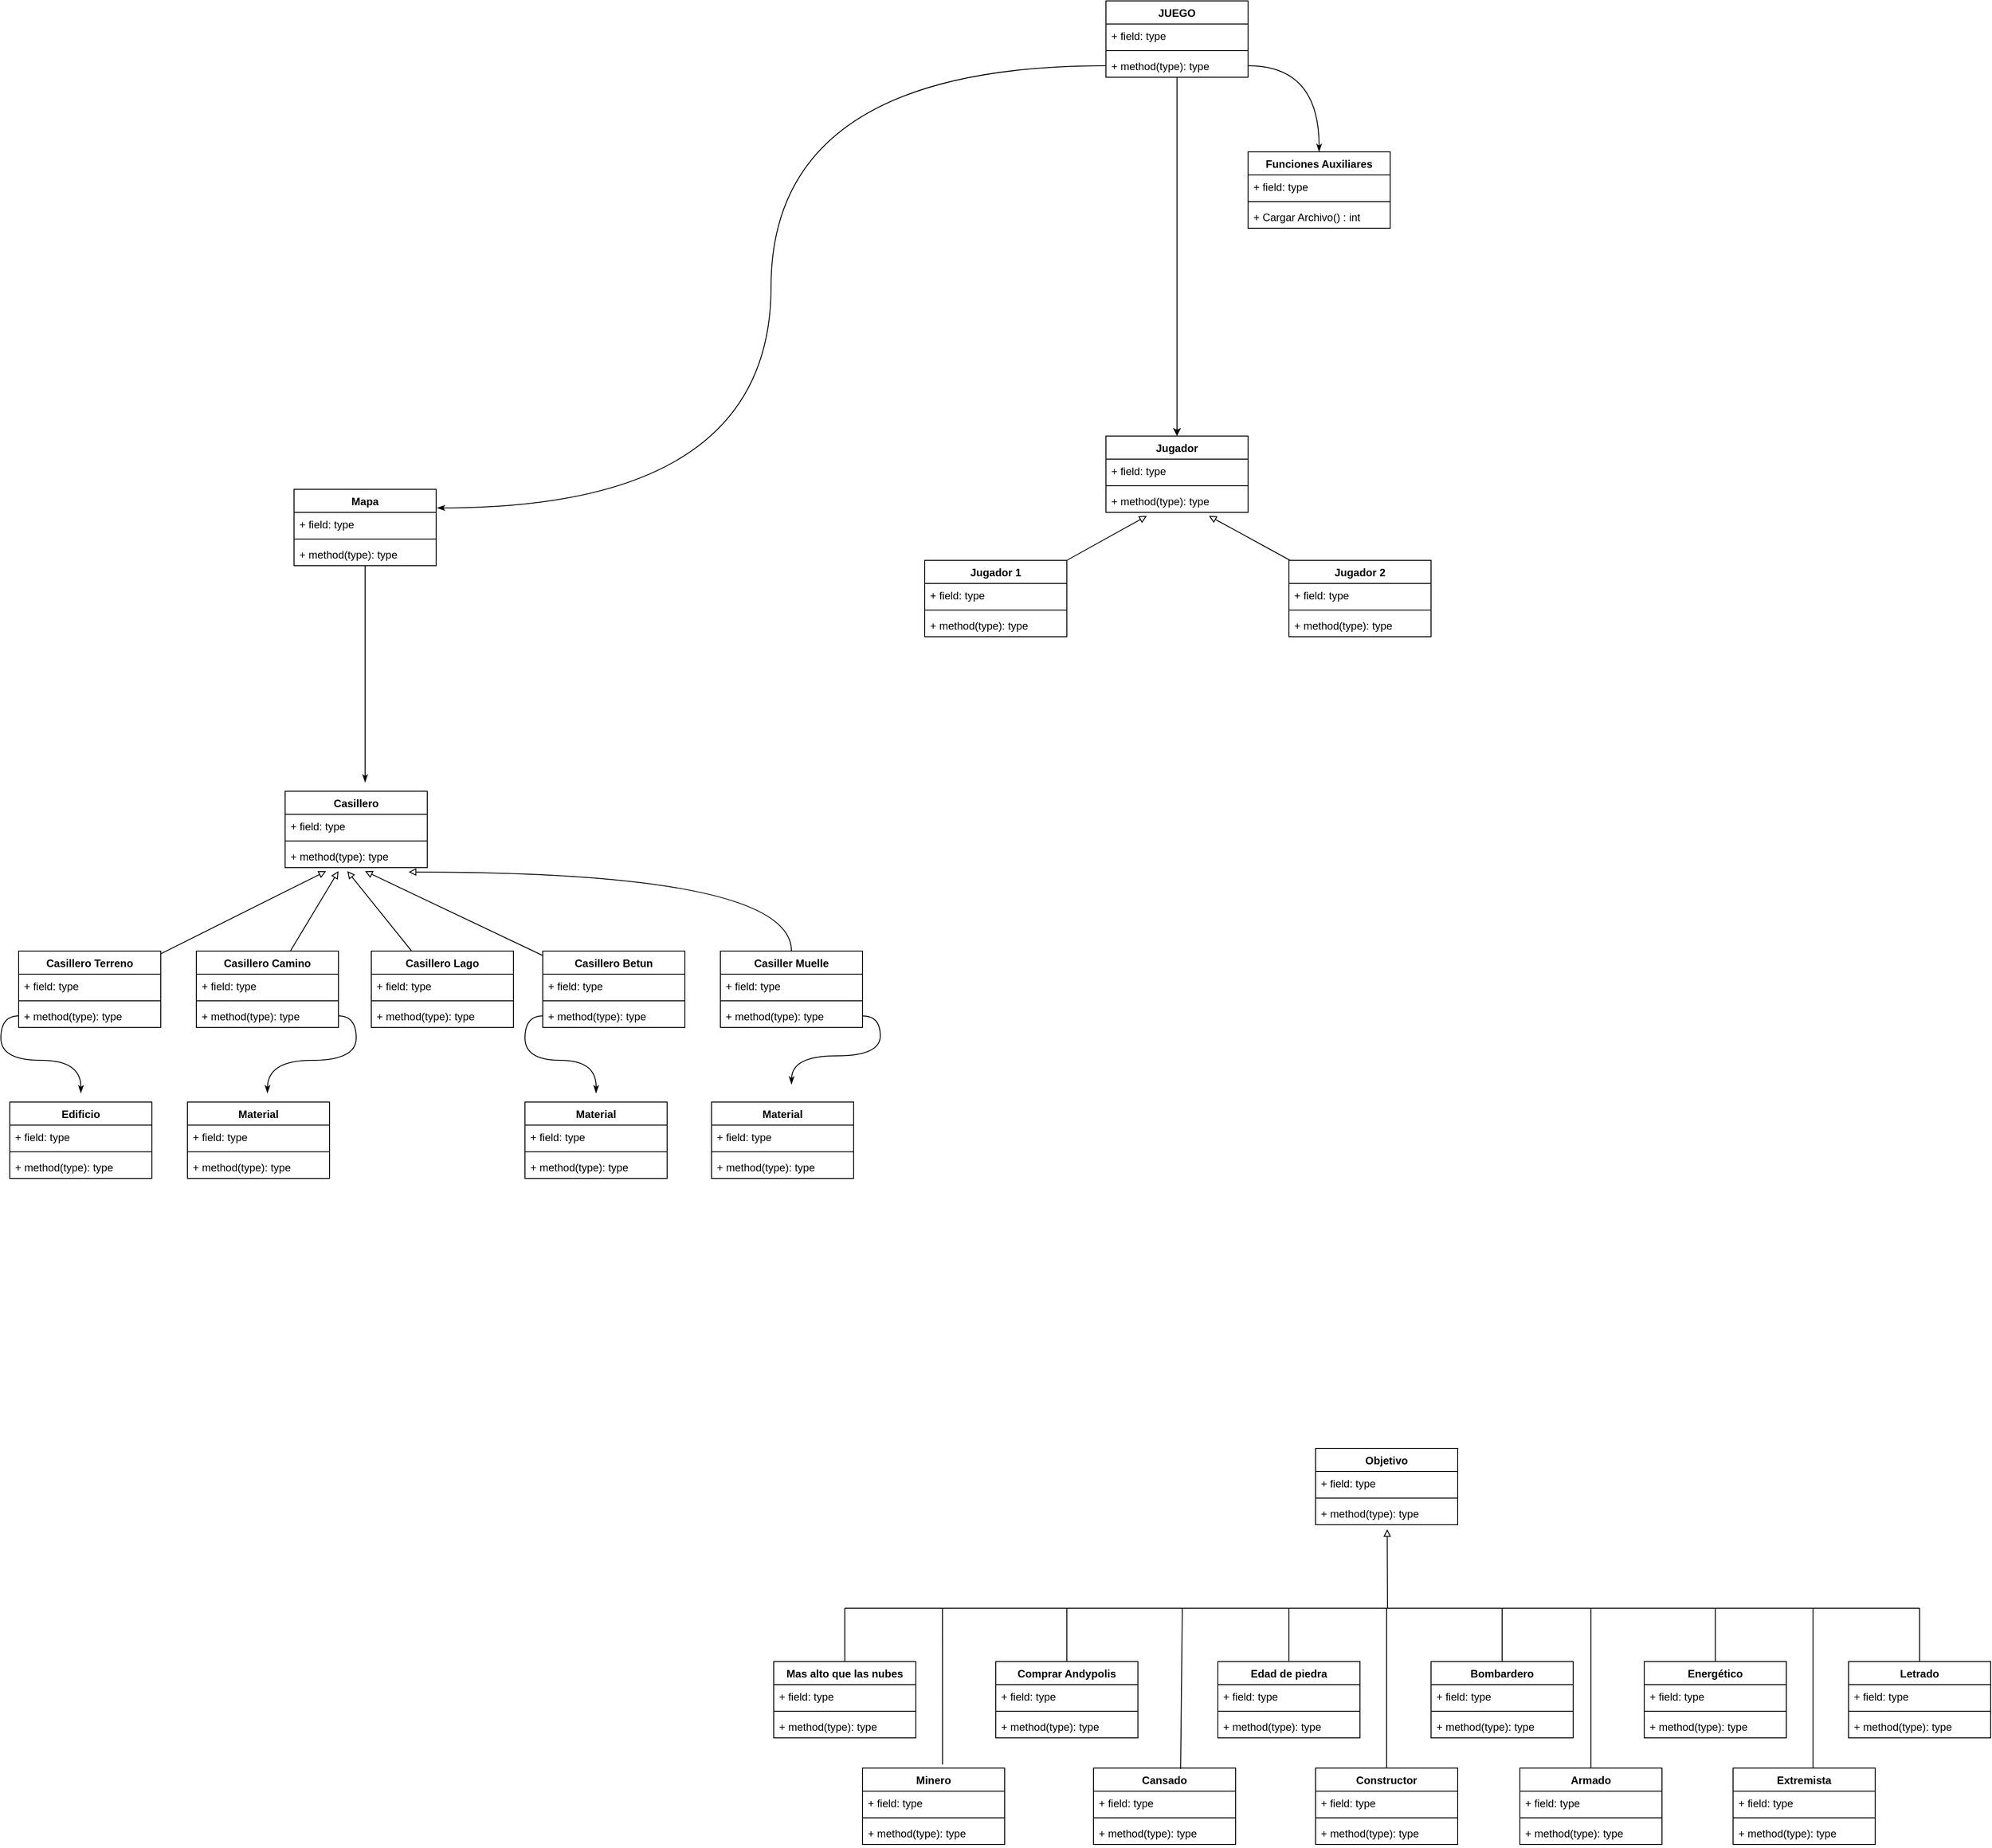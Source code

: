 <mxfile version="15.8.5" type="github"><diagram id="gNfOMcQ6Xfm5AFeHPi0f" name="Page-1"><mxGraphModel dx="2522" dy="1619" grid="1" gridSize="10" guides="1" tooltips="1" connect="1" arrows="1" fold="1" page="1" pageScale="1" pageWidth="827" pageHeight="1169" math="0" shadow="0"><root><mxCell id="0"/><mxCell id="1" parent="0"/><mxCell id="B9S7GfdaR4YtxmO8wC_m-1" value="Jugador 1" style="swimlane;fontStyle=1;align=center;verticalAlign=top;childLayout=stackLayout;horizontal=1;startSize=26;horizontalStack=0;resizeParent=1;resizeParentMax=0;resizeLast=0;collapsible=1;marginBottom=0;" parent="1" vertex="1"><mxGeometry x="-520" y="-400" width="160" height="86" as="geometry"/></mxCell><mxCell id="B9S7GfdaR4YtxmO8wC_m-2" value="+ field: type" style="text;strokeColor=none;fillColor=none;align=left;verticalAlign=top;spacingLeft=4;spacingRight=4;overflow=hidden;rotatable=0;points=[[0,0.5],[1,0.5]];portConstraint=eastwest;" parent="B9S7GfdaR4YtxmO8wC_m-1" vertex="1"><mxGeometry y="26" width="160" height="26" as="geometry"/></mxCell><mxCell id="B9S7GfdaR4YtxmO8wC_m-3" value="" style="line;strokeWidth=1;fillColor=none;align=left;verticalAlign=middle;spacingTop=-1;spacingLeft=3;spacingRight=3;rotatable=0;labelPosition=right;points=[];portConstraint=eastwest;" parent="B9S7GfdaR4YtxmO8wC_m-1" vertex="1"><mxGeometry y="52" width="160" height="8" as="geometry"/></mxCell><mxCell id="B9S7GfdaR4YtxmO8wC_m-4" value="+ method(type): type" style="text;strokeColor=none;fillColor=none;align=left;verticalAlign=top;spacingLeft=4;spacingRight=4;overflow=hidden;rotatable=0;points=[[0,0.5],[1,0.5]];portConstraint=eastwest;" parent="B9S7GfdaR4YtxmO8wC_m-1" vertex="1"><mxGeometry y="60" width="160" height="26" as="geometry"/></mxCell><mxCell id="B9S7GfdaR4YtxmO8wC_m-5" value="Jugador" style="swimlane;fontStyle=1;align=center;verticalAlign=top;childLayout=stackLayout;horizontal=1;startSize=26;horizontalStack=0;resizeParent=1;resizeParentMax=0;resizeLast=0;collapsible=1;marginBottom=0;" parent="1" vertex="1"><mxGeometry x="-316" y="-540" width="160" height="86" as="geometry"/></mxCell><mxCell id="B9S7GfdaR4YtxmO8wC_m-6" value="+ field: type" style="text;strokeColor=none;fillColor=none;align=left;verticalAlign=top;spacingLeft=4;spacingRight=4;overflow=hidden;rotatable=0;points=[[0,0.5],[1,0.5]];portConstraint=eastwest;" parent="B9S7GfdaR4YtxmO8wC_m-5" vertex="1"><mxGeometry y="26" width="160" height="26" as="geometry"/></mxCell><mxCell id="B9S7GfdaR4YtxmO8wC_m-7" value="" style="line;strokeWidth=1;fillColor=none;align=left;verticalAlign=middle;spacingTop=-1;spacingLeft=3;spacingRight=3;rotatable=0;labelPosition=right;points=[];portConstraint=eastwest;" parent="B9S7GfdaR4YtxmO8wC_m-5" vertex="1"><mxGeometry y="52" width="160" height="8" as="geometry"/></mxCell><mxCell id="B9S7GfdaR4YtxmO8wC_m-8" value="+ method(type): type" style="text;strokeColor=none;fillColor=none;align=left;verticalAlign=top;spacingLeft=4;spacingRight=4;overflow=hidden;rotatable=0;points=[[0,0.5],[1,0.5]];portConstraint=eastwest;" parent="B9S7GfdaR4YtxmO8wC_m-5" vertex="1"><mxGeometry y="60" width="160" height="26" as="geometry"/></mxCell><mxCell id="B9S7GfdaR4YtxmO8wC_m-16" style="rounded=0;orthogonalLoop=1;jettySize=auto;html=1;endArrow=block;endFill=0;" parent="1" source="B9S7GfdaR4YtxmO8wC_m-9" edge="1"><mxGeometry relative="1" as="geometry"><mxPoint x="-200" y="-450" as="targetPoint"/></mxGeometry></mxCell><mxCell id="B9S7GfdaR4YtxmO8wC_m-9" value="Jugador 2" style="swimlane;fontStyle=1;align=center;verticalAlign=top;childLayout=stackLayout;horizontal=1;startSize=26;horizontalStack=0;resizeParent=1;resizeParentMax=0;resizeLast=0;collapsible=1;marginBottom=0;" parent="1" vertex="1"><mxGeometry x="-110" y="-400" width="160" height="86" as="geometry"/></mxCell><mxCell id="B9S7GfdaR4YtxmO8wC_m-10" value="+ field: type" style="text;strokeColor=none;fillColor=none;align=left;verticalAlign=top;spacingLeft=4;spacingRight=4;overflow=hidden;rotatable=0;points=[[0,0.5],[1,0.5]];portConstraint=eastwest;" parent="B9S7GfdaR4YtxmO8wC_m-9" vertex="1"><mxGeometry y="26" width="160" height="26" as="geometry"/></mxCell><mxCell id="B9S7GfdaR4YtxmO8wC_m-11" value="" style="line;strokeWidth=1;fillColor=none;align=left;verticalAlign=middle;spacingTop=-1;spacingLeft=3;spacingRight=3;rotatable=0;labelPosition=right;points=[];portConstraint=eastwest;" parent="B9S7GfdaR4YtxmO8wC_m-9" vertex="1"><mxGeometry y="52" width="160" height="8" as="geometry"/></mxCell><mxCell id="B9S7GfdaR4YtxmO8wC_m-12" value="+ method(type): type" style="text;strokeColor=none;fillColor=none;align=left;verticalAlign=top;spacingLeft=4;spacingRight=4;overflow=hidden;rotatable=0;points=[[0,0.5],[1,0.5]];portConstraint=eastwest;" parent="B9S7GfdaR4YtxmO8wC_m-9" vertex="1"><mxGeometry y="60" width="160" height="26" as="geometry"/></mxCell><mxCell id="B9S7GfdaR4YtxmO8wC_m-17" style="rounded=0;orthogonalLoop=1;jettySize=auto;html=1;endArrow=block;endFill=0;" parent="1" edge="1"><mxGeometry relative="1" as="geometry"><mxPoint x="-270" y="-450" as="targetPoint"/><mxPoint x="-360" y="-400" as="sourcePoint"/></mxGeometry></mxCell><mxCell id="B9S7GfdaR4YtxmO8wC_m-18" value="JUEGO" style="swimlane;fontStyle=1;align=center;verticalAlign=top;childLayout=stackLayout;horizontal=1;startSize=26;horizontalStack=0;resizeParent=1;resizeParentMax=0;resizeLast=0;collapsible=1;marginBottom=0;" parent="1" vertex="1"><mxGeometry x="-316" y="-1030" width="160" height="86" as="geometry"/></mxCell><mxCell id="B9S7GfdaR4YtxmO8wC_m-19" value="+ field: type" style="text;strokeColor=none;fillColor=none;align=left;verticalAlign=top;spacingLeft=4;spacingRight=4;overflow=hidden;rotatable=0;points=[[0,0.5],[1,0.5]];portConstraint=eastwest;" parent="B9S7GfdaR4YtxmO8wC_m-18" vertex="1"><mxGeometry y="26" width="160" height="26" as="geometry"/></mxCell><mxCell id="B9S7GfdaR4YtxmO8wC_m-20" value="" style="line;strokeWidth=1;fillColor=none;align=left;verticalAlign=middle;spacingTop=-1;spacingLeft=3;spacingRight=3;rotatable=0;labelPosition=right;points=[];portConstraint=eastwest;" parent="B9S7GfdaR4YtxmO8wC_m-18" vertex="1"><mxGeometry y="52" width="160" height="8" as="geometry"/></mxCell><mxCell id="B9S7GfdaR4YtxmO8wC_m-21" value="+ method(type): type" style="text;strokeColor=none;fillColor=none;align=left;verticalAlign=top;spacingLeft=4;spacingRight=4;overflow=hidden;rotatable=0;points=[[0,0.5],[1,0.5]];portConstraint=eastwest;" parent="B9S7GfdaR4YtxmO8wC_m-18" vertex="1"><mxGeometry y="60" width="160" height="26" as="geometry"/></mxCell><mxCell id="B9S7GfdaR4YtxmO8wC_m-24" style="edgeStyle=none;rounded=0;orthogonalLoop=1;jettySize=auto;html=1;entryX=0.5;entryY=0;entryDx=0;entryDy=0;endArrow=classic;endFill=1;" parent="1" source="B9S7GfdaR4YtxmO8wC_m-21" target="B9S7GfdaR4YtxmO8wC_m-5" edge="1"><mxGeometry relative="1" as="geometry"/></mxCell><mxCell id="B9S7GfdaR4YtxmO8wC_m-25" value="Casillero" style="swimlane;fontStyle=1;align=center;verticalAlign=top;childLayout=stackLayout;horizontal=1;startSize=26;horizontalStack=0;resizeParent=1;resizeParentMax=0;resizeLast=0;collapsible=1;marginBottom=0;" parent="1" vertex="1"><mxGeometry x="-1240" y="-140" width="160" height="86" as="geometry"/></mxCell><mxCell id="B9S7GfdaR4YtxmO8wC_m-26" value="+ field: type" style="text;strokeColor=none;fillColor=none;align=left;verticalAlign=top;spacingLeft=4;spacingRight=4;overflow=hidden;rotatable=0;points=[[0,0.5],[1,0.5]];portConstraint=eastwest;" parent="B9S7GfdaR4YtxmO8wC_m-25" vertex="1"><mxGeometry y="26" width="160" height="26" as="geometry"/></mxCell><mxCell id="B9S7GfdaR4YtxmO8wC_m-27" value="" style="line;strokeWidth=1;fillColor=none;align=left;verticalAlign=middle;spacingTop=-1;spacingLeft=3;spacingRight=3;rotatable=0;labelPosition=right;points=[];portConstraint=eastwest;" parent="B9S7GfdaR4YtxmO8wC_m-25" vertex="1"><mxGeometry y="52" width="160" height="8" as="geometry"/></mxCell><mxCell id="B9S7GfdaR4YtxmO8wC_m-28" value="+ method(type): type" style="text;strokeColor=none;fillColor=none;align=left;verticalAlign=top;spacingLeft=4;spacingRight=4;overflow=hidden;rotatable=0;points=[[0,0.5],[1,0.5]];portConstraint=eastwest;" parent="B9S7GfdaR4YtxmO8wC_m-25" vertex="1"><mxGeometry y="60" width="160" height="26" as="geometry"/></mxCell><mxCell id="B9S7GfdaR4YtxmO8wC_m-29" value="Funciones Auxiliares" style="swimlane;fontStyle=1;align=center;verticalAlign=top;childLayout=stackLayout;horizontal=1;startSize=26;horizontalStack=0;resizeParent=1;resizeParentMax=0;resizeLast=0;collapsible=1;marginBottom=0;" parent="1" vertex="1"><mxGeometry x="-156" y="-860" width="160" height="86" as="geometry"/></mxCell><mxCell id="B9S7GfdaR4YtxmO8wC_m-30" value="+ field: type" style="text;strokeColor=none;fillColor=none;align=left;verticalAlign=top;spacingLeft=4;spacingRight=4;overflow=hidden;rotatable=0;points=[[0,0.5],[1,0.5]];portConstraint=eastwest;" parent="B9S7GfdaR4YtxmO8wC_m-29" vertex="1"><mxGeometry y="26" width="160" height="26" as="geometry"/></mxCell><mxCell id="B9S7GfdaR4YtxmO8wC_m-31" value="" style="line;strokeWidth=1;fillColor=none;align=left;verticalAlign=middle;spacingTop=-1;spacingLeft=3;spacingRight=3;rotatable=0;labelPosition=right;points=[];portConstraint=eastwest;" parent="B9S7GfdaR4YtxmO8wC_m-29" vertex="1"><mxGeometry y="52" width="160" height="8" as="geometry"/></mxCell><mxCell id="B9S7GfdaR4YtxmO8wC_m-32" value="+ Cargar Archivo() : int&#10;" style="text;strokeColor=none;fillColor=none;align=left;verticalAlign=top;spacingLeft=4;spacingRight=4;overflow=hidden;rotatable=0;points=[[0,0.5],[1,0.5]];portConstraint=eastwest;" parent="B9S7GfdaR4YtxmO8wC_m-29" vertex="1"><mxGeometry y="60" width="160" height="26" as="geometry"/></mxCell><mxCell id="B9S7GfdaR4YtxmO8wC_m-58" style="edgeStyle=none;rounded=0;orthogonalLoop=1;jettySize=auto;html=1;endArrow=block;endFill=0;" parent="1" source="B9S7GfdaR4YtxmO8wC_m-37" edge="1"><mxGeometry relative="1" as="geometry"><mxPoint x="-1180" y="-50" as="targetPoint"/></mxGeometry></mxCell><mxCell id="B9S7GfdaR4YtxmO8wC_m-37" value="Casillero Camino" style="swimlane;fontStyle=1;align=center;verticalAlign=top;childLayout=stackLayout;horizontal=1;startSize=26;horizontalStack=0;resizeParent=1;resizeParentMax=0;resizeLast=0;collapsible=1;marginBottom=0;" parent="1" vertex="1"><mxGeometry x="-1340" y="40" width="160" height="86" as="geometry"/></mxCell><mxCell id="B9S7GfdaR4YtxmO8wC_m-38" value="+ field: type" style="text;strokeColor=none;fillColor=none;align=left;verticalAlign=top;spacingLeft=4;spacingRight=4;overflow=hidden;rotatable=0;points=[[0,0.5],[1,0.5]];portConstraint=eastwest;" parent="B9S7GfdaR4YtxmO8wC_m-37" vertex="1"><mxGeometry y="26" width="160" height="26" as="geometry"/></mxCell><mxCell id="B9S7GfdaR4YtxmO8wC_m-39" value="" style="line;strokeWidth=1;fillColor=none;align=left;verticalAlign=middle;spacingTop=-1;spacingLeft=3;spacingRight=3;rotatable=0;labelPosition=right;points=[];portConstraint=eastwest;" parent="B9S7GfdaR4YtxmO8wC_m-37" vertex="1"><mxGeometry y="52" width="160" height="8" as="geometry"/></mxCell><mxCell id="B9S7GfdaR4YtxmO8wC_m-40" value="+ method(type): type" style="text;strokeColor=none;fillColor=none;align=left;verticalAlign=top;spacingLeft=4;spacingRight=4;overflow=hidden;rotatable=0;points=[[0,0.5],[1,0.5]];portConstraint=eastwest;" parent="B9S7GfdaR4YtxmO8wC_m-37" vertex="1"><mxGeometry y="60" width="160" height="26" as="geometry"/></mxCell><mxCell id="B9S7GfdaR4YtxmO8wC_m-59" style="edgeStyle=none;rounded=0;orthogonalLoop=1;jettySize=auto;html=1;endArrow=block;endFill=0;" parent="1" source="B9S7GfdaR4YtxmO8wC_m-41" edge="1"><mxGeometry relative="1" as="geometry"><mxPoint x="-1170" y="-50" as="targetPoint"/></mxGeometry></mxCell><mxCell id="B9S7GfdaR4YtxmO8wC_m-41" value="Casillero Lago" style="swimlane;fontStyle=1;align=center;verticalAlign=top;childLayout=stackLayout;horizontal=1;startSize=26;horizontalStack=0;resizeParent=1;resizeParentMax=0;resizeLast=0;collapsible=1;marginBottom=0;" parent="1" vertex="1"><mxGeometry x="-1143" y="40" width="160" height="86" as="geometry"/></mxCell><mxCell id="B9S7GfdaR4YtxmO8wC_m-42" value="+ field: type" style="text;strokeColor=none;fillColor=none;align=left;verticalAlign=top;spacingLeft=4;spacingRight=4;overflow=hidden;rotatable=0;points=[[0,0.5],[1,0.5]];portConstraint=eastwest;" parent="B9S7GfdaR4YtxmO8wC_m-41" vertex="1"><mxGeometry y="26" width="160" height="26" as="geometry"/></mxCell><mxCell id="B9S7GfdaR4YtxmO8wC_m-43" value="" style="line;strokeWidth=1;fillColor=none;align=left;verticalAlign=middle;spacingTop=-1;spacingLeft=3;spacingRight=3;rotatable=0;labelPosition=right;points=[];portConstraint=eastwest;" parent="B9S7GfdaR4YtxmO8wC_m-41" vertex="1"><mxGeometry y="52" width="160" height="8" as="geometry"/></mxCell><mxCell id="B9S7GfdaR4YtxmO8wC_m-44" value="+ method(type): type" style="text;strokeColor=none;fillColor=none;align=left;verticalAlign=top;spacingLeft=4;spacingRight=4;overflow=hidden;rotatable=0;points=[[0,0.5],[1,0.5]];portConstraint=eastwest;" parent="B9S7GfdaR4YtxmO8wC_m-41" vertex="1"><mxGeometry y="60" width="160" height="26" as="geometry"/></mxCell><mxCell id="B9S7GfdaR4YtxmO8wC_m-60" style="edgeStyle=none;rounded=0;orthogonalLoop=1;jettySize=auto;html=1;endArrow=block;endFill=0;" parent="1" source="B9S7GfdaR4YtxmO8wC_m-45" edge="1"><mxGeometry relative="1" as="geometry"><mxPoint x="-1150" y="-50" as="targetPoint"/></mxGeometry></mxCell><mxCell id="B9S7GfdaR4YtxmO8wC_m-45" value="Casillero Betun" style="swimlane;fontStyle=1;align=center;verticalAlign=top;childLayout=stackLayout;horizontal=1;startSize=26;horizontalStack=0;resizeParent=1;resizeParentMax=0;resizeLast=0;collapsible=1;marginBottom=0;" parent="1" vertex="1"><mxGeometry x="-950" y="40" width="160" height="86" as="geometry"/></mxCell><mxCell id="B9S7GfdaR4YtxmO8wC_m-46" value="+ field: type" style="text;strokeColor=none;fillColor=none;align=left;verticalAlign=top;spacingLeft=4;spacingRight=4;overflow=hidden;rotatable=0;points=[[0,0.5],[1,0.5]];portConstraint=eastwest;" parent="B9S7GfdaR4YtxmO8wC_m-45" vertex="1"><mxGeometry y="26" width="160" height="26" as="geometry"/></mxCell><mxCell id="B9S7GfdaR4YtxmO8wC_m-47" value="" style="line;strokeWidth=1;fillColor=none;align=left;verticalAlign=middle;spacingTop=-1;spacingLeft=3;spacingRight=3;rotatable=0;labelPosition=right;points=[];portConstraint=eastwest;" parent="B9S7GfdaR4YtxmO8wC_m-45" vertex="1"><mxGeometry y="52" width="160" height="8" as="geometry"/></mxCell><mxCell id="B9S7GfdaR4YtxmO8wC_m-48" value="+ method(type): type" style="text;strokeColor=none;fillColor=none;align=left;verticalAlign=top;spacingLeft=4;spacingRight=4;overflow=hidden;rotatable=0;points=[[0,0.5],[1,0.5]];portConstraint=eastwest;" parent="B9S7GfdaR4YtxmO8wC_m-45" vertex="1"><mxGeometry y="60" width="160" height="26" as="geometry"/></mxCell><mxCell id="B9S7GfdaR4YtxmO8wC_m-61" style="edgeStyle=orthogonalEdgeStyle;rounded=0;orthogonalLoop=1;jettySize=auto;html=1;entryX=0.869;entryY=1.192;entryDx=0;entryDy=0;entryPerimeter=0;endArrow=block;endFill=0;curved=1;" parent="1" source="B9S7GfdaR4YtxmO8wC_m-49" target="B9S7GfdaR4YtxmO8wC_m-28" edge="1"><mxGeometry relative="1" as="geometry"><Array as="points"><mxPoint x="-670" y="-49"/></Array></mxGeometry></mxCell><mxCell id="B9S7GfdaR4YtxmO8wC_m-49" value="Casiller Muelle" style="swimlane;fontStyle=1;align=center;verticalAlign=top;childLayout=stackLayout;horizontal=1;startSize=26;horizontalStack=0;resizeParent=1;resizeParentMax=0;resizeLast=0;collapsible=1;marginBottom=0;" parent="1" vertex="1"><mxGeometry x="-750" y="40" width="160" height="86" as="geometry"/></mxCell><mxCell id="B9S7GfdaR4YtxmO8wC_m-50" value="+ field: type" style="text;strokeColor=none;fillColor=none;align=left;verticalAlign=top;spacingLeft=4;spacingRight=4;overflow=hidden;rotatable=0;points=[[0,0.5],[1,0.5]];portConstraint=eastwest;" parent="B9S7GfdaR4YtxmO8wC_m-49" vertex="1"><mxGeometry y="26" width="160" height="26" as="geometry"/></mxCell><mxCell id="B9S7GfdaR4YtxmO8wC_m-51" value="" style="line;strokeWidth=1;fillColor=none;align=left;verticalAlign=middle;spacingTop=-1;spacingLeft=3;spacingRight=3;rotatable=0;labelPosition=right;points=[];portConstraint=eastwest;" parent="B9S7GfdaR4YtxmO8wC_m-49" vertex="1"><mxGeometry y="52" width="160" height="8" as="geometry"/></mxCell><mxCell id="B9S7GfdaR4YtxmO8wC_m-52" value="+ method(type): type" style="text;strokeColor=none;fillColor=none;align=left;verticalAlign=top;spacingLeft=4;spacingRight=4;overflow=hidden;rotatable=0;points=[[0,0.5],[1,0.5]];portConstraint=eastwest;" parent="B9S7GfdaR4YtxmO8wC_m-49" vertex="1"><mxGeometry y="60" width="160" height="26" as="geometry"/></mxCell><mxCell id="B9S7GfdaR4YtxmO8wC_m-57" style="edgeStyle=none;rounded=0;orthogonalLoop=1;jettySize=auto;html=1;entryX=0.288;entryY=1.154;entryDx=0;entryDy=0;entryPerimeter=0;endArrow=block;endFill=0;" parent="1" source="B9S7GfdaR4YtxmO8wC_m-53" target="B9S7GfdaR4YtxmO8wC_m-28" edge="1"><mxGeometry relative="1" as="geometry"/></mxCell><mxCell id="B9S7GfdaR4YtxmO8wC_m-53" value="Casillero Terreno" style="swimlane;fontStyle=1;align=center;verticalAlign=top;childLayout=stackLayout;horizontal=1;startSize=26;horizontalStack=0;resizeParent=1;resizeParentMax=0;resizeLast=0;collapsible=1;marginBottom=0;" parent="1" vertex="1"><mxGeometry x="-1540" y="40" width="160" height="86" as="geometry"/></mxCell><mxCell id="B9S7GfdaR4YtxmO8wC_m-54" value="+ field: type" style="text;strokeColor=none;fillColor=none;align=left;verticalAlign=top;spacingLeft=4;spacingRight=4;overflow=hidden;rotatable=0;points=[[0,0.5],[1,0.5]];portConstraint=eastwest;" parent="B9S7GfdaR4YtxmO8wC_m-53" vertex="1"><mxGeometry y="26" width="160" height="26" as="geometry"/></mxCell><mxCell id="B9S7GfdaR4YtxmO8wC_m-55" value="" style="line;strokeWidth=1;fillColor=none;align=left;verticalAlign=middle;spacingTop=-1;spacingLeft=3;spacingRight=3;rotatable=0;labelPosition=right;points=[];portConstraint=eastwest;" parent="B9S7GfdaR4YtxmO8wC_m-53" vertex="1"><mxGeometry y="52" width="160" height="8" as="geometry"/></mxCell><mxCell id="B9S7GfdaR4YtxmO8wC_m-56" value="+ method(type): type" style="text;strokeColor=none;fillColor=none;align=left;verticalAlign=top;spacingLeft=4;spacingRight=4;overflow=hidden;rotatable=0;points=[[0,0.5],[1,0.5]];portConstraint=eastwest;" parent="B9S7GfdaR4YtxmO8wC_m-53" vertex="1"><mxGeometry y="60" width="160" height="26" as="geometry"/></mxCell><mxCell id="B9S7GfdaR4YtxmO8wC_m-66" style="edgeStyle=orthogonalEdgeStyle;curved=1;rounded=0;orthogonalLoop=1;jettySize=auto;html=1;endArrow=classicThin;endFill=1;" parent="1" source="B9S7GfdaR4YtxmO8wC_m-62" edge="1"><mxGeometry relative="1" as="geometry"><mxPoint x="-1150" y="-150" as="targetPoint"/></mxGeometry></mxCell><mxCell id="B9S7GfdaR4YtxmO8wC_m-62" value="Mapa" style="swimlane;fontStyle=1;align=center;verticalAlign=top;childLayout=stackLayout;horizontal=1;startSize=26;horizontalStack=0;resizeParent=1;resizeParentMax=0;resizeLast=0;collapsible=1;marginBottom=0;" parent="1" vertex="1"><mxGeometry x="-1230" y="-480" width="160" height="86" as="geometry"/></mxCell><mxCell id="B9S7GfdaR4YtxmO8wC_m-63" value="+ field: type" style="text;strokeColor=none;fillColor=none;align=left;verticalAlign=top;spacingLeft=4;spacingRight=4;overflow=hidden;rotatable=0;points=[[0,0.5],[1,0.5]];portConstraint=eastwest;" parent="B9S7GfdaR4YtxmO8wC_m-62" vertex="1"><mxGeometry y="26" width="160" height="26" as="geometry"/></mxCell><mxCell id="B9S7GfdaR4YtxmO8wC_m-64" value="" style="line;strokeWidth=1;fillColor=none;align=left;verticalAlign=middle;spacingTop=-1;spacingLeft=3;spacingRight=3;rotatable=0;labelPosition=right;points=[];portConstraint=eastwest;" parent="B9S7GfdaR4YtxmO8wC_m-62" vertex="1"><mxGeometry y="52" width="160" height="8" as="geometry"/></mxCell><mxCell id="B9S7GfdaR4YtxmO8wC_m-65" value="+ method(type): type" style="text;strokeColor=none;fillColor=none;align=left;verticalAlign=top;spacingLeft=4;spacingRight=4;overflow=hidden;rotatable=0;points=[[0,0.5],[1,0.5]];portConstraint=eastwest;" parent="B9S7GfdaR4YtxmO8wC_m-62" vertex="1"><mxGeometry y="60" width="160" height="26" as="geometry"/></mxCell><mxCell id="B9S7GfdaR4YtxmO8wC_m-71" style="edgeStyle=orthogonalEdgeStyle;curved=1;rounded=0;orthogonalLoop=1;jettySize=auto;html=1;entryX=1.006;entryY=-1.5;entryDx=0;entryDy=0;entryPerimeter=0;endArrow=classicThin;endFill=1;" parent="1" source="B9S7GfdaR4YtxmO8wC_m-21" target="B9S7GfdaR4YtxmO8wC_m-65" edge="1"><mxGeometry relative="1" as="geometry"/></mxCell><mxCell id="B9S7GfdaR4YtxmO8wC_m-72" value="Material" style="swimlane;fontStyle=1;align=center;verticalAlign=top;childLayout=stackLayout;horizontal=1;startSize=26;horizontalStack=0;resizeParent=1;resizeParentMax=0;resizeLast=0;collapsible=1;marginBottom=0;" parent="1" vertex="1"><mxGeometry x="-1350" y="210" width="160" height="86" as="geometry"/></mxCell><mxCell id="B9S7GfdaR4YtxmO8wC_m-73" value="+ field: type" style="text;strokeColor=none;fillColor=none;align=left;verticalAlign=top;spacingLeft=4;spacingRight=4;overflow=hidden;rotatable=0;points=[[0,0.5],[1,0.5]];portConstraint=eastwest;" parent="B9S7GfdaR4YtxmO8wC_m-72" vertex="1"><mxGeometry y="26" width="160" height="26" as="geometry"/></mxCell><mxCell id="B9S7GfdaR4YtxmO8wC_m-74" value="" style="line;strokeWidth=1;fillColor=none;align=left;verticalAlign=middle;spacingTop=-1;spacingLeft=3;spacingRight=3;rotatable=0;labelPosition=right;points=[];portConstraint=eastwest;" parent="B9S7GfdaR4YtxmO8wC_m-72" vertex="1"><mxGeometry y="52" width="160" height="8" as="geometry"/></mxCell><mxCell id="B9S7GfdaR4YtxmO8wC_m-75" value="+ method(type): type" style="text;strokeColor=none;fillColor=none;align=left;verticalAlign=top;spacingLeft=4;spacingRight=4;overflow=hidden;rotatable=0;points=[[0,0.5],[1,0.5]];portConstraint=eastwest;" parent="B9S7GfdaR4YtxmO8wC_m-72" vertex="1"><mxGeometry y="60" width="160" height="26" as="geometry"/></mxCell><mxCell id="B9S7GfdaR4YtxmO8wC_m-76" value="Material" style="swimlane;fontStyle=1;align=center;verticalAlign=top;childLayout=stackLayout;horizontal=1;startSize=26;horizontalStack=0;resizeParent=1;resizeParentMax=0;resizeLast=0;collapsible=1;marginBottom=0;" parent="1" vertex="1"><mxGeometry x="-760" y="210" width="160" height="86" as="geometry"/></mxCell><mxCell id="B9S7GfdaR4YtxmO8wC_m-77" value="+ field: type" style="text;strokeColor=none;fillColor=none;align=left;verticalAlign=top;spacingLeft=4;spacingRight=4;overflow=hidden;rotatable=0;points=[[0,0.5],[1,0.5]];portConstraint=eastwest;" parent="B9S7GfdaR4YtxmO8wC_m-76" vertex="1"><mxGeometry y="26" width="160" height="26" as="geometry"/></mxCell><mxCell id="B9S7GfdaR4YtxmO8wC_m-78" value="" style="line;strokeWidth=1;fillColor=none;align=left;verticalAlign=middle;spacingTop=-1;spacingLeft=3;spacingRight=3;rotatable=0;labelPosition=right;points=[];portConstraint=eastwest;" parent="B9S7GfdaR4YtxmO8wC_m-76" vertex="1"><mxGeometry y="52" width="160" height="8" as="geometry"/></mxCell><mxCell id="B9S7GfdaR4YtxmO8wC_m-79" value="+ method(type): type" style="text;strokeColor=none;fillColor=none;align=left;verticalAlign=top;spacingLeft=4;spacingRight=4;overflow=hidden;rotatable=0;points=[[0,0.5],[1,0.5]];portConstraint=eastwest;" parent="B9S7GfdaR4YtxmO8wC_m-76" vertex="1"><mxGeometry y="60" width="160" height="26" as="geometry"/></mxCell><mxCell id="B9S7GfdaR4YtxmO8wC_m-80" value="Material" style="swimlane;fontStyle=1;align=center;verticalAlign=top;childLayout=stackLayout;horizontal=1;startSize=26;horizontalStack=0;resizeParent=1;resizeParentMax=0;resizeLast=0;collapsible=1;marginBottom=0;" parent="1" vertex="1"><mxGeometry x="-970" y="210" width="160" height="86" as="geometry"/></mxCell><mxCell id="B9S7GfdaR4YtxmO8wC_m-81" value="+ field: type" style="text;strokeColor=none;fillColor=none;align=left;verticalAlign=top;spacingLeft=4;spacingRight=4;overflow=hidden;rotatable=0;points=[[0,0.5],[1,0.5]];portConstraint=eastwest;" parent="B9S7GfdaR4YtxmO8wC_m-80" vertex="1"><mxGeometry y="26" width="160" height="26" as="geometry"/></mxCell><mxCell id="B9S7GfdaR4YtxmO8wC_m-82" value="" style="line;strokeWidth=1;fillColor=none;align=left;verticalAlign=middle;spacingTop=-1;spacingLeft=3;spacingRight=3;rotatable=0;labelPosition=right;points=[];portConstraint=eastwest;" parent="B9S7GfdaR4YtxmO8wC_m-80" vertex="1"><mxGeometry y="52" width="160" height="8" as="geometry"/></mxCell><mxCell id="B9S7GfdaR4YtxmO8wC_m-83" value="+ method(type): type" style="text;strokeColor=none;fillColor=none;align=left;verticalAlign=top;spacingLeft=4;spacingRight=4;overflow=hidden;rotatable=0;points=[[0,0.5],[1,0.5]];portConstraint=eastwest;" parent="B9S7GfdaR4YtxmO8wC_m-80" vertex="1"><mxGeometry y="60" width="160" height="26" as="geometry"/></mxCell><mxCell id="B9S7GfdaR4YtxmO8wC_m-84" value="Edificio" style="swimlane;fontStyle=1;align=center;verticalAlign=top;childLayout=stackLayout;horizontal=1;startSize=26;horizontalStack=0;resizeParent=1;resizeParentMax=0;resizeLast=0;collapsible=1;marginBottom=0;" parent="1" vertex="1"><mxGeometry x="-1550" y="210" width="160" height="86" as="geometry"/></mxCell><mxCell id="B9S7GfdaR4YtxmO8wC_m-85" value="+ field: type" style="text;strokeColor=none;fillColor=none;align=left;verticalAlign=top;spacingLeft=4;spacingRight=4;overflow=hidden;rotatable=0;points=[[0,0.5],[1,0.5]];portConstraint=eastwest;" parent="B9S7GfdaR4YtxmO8wC_m-84" vertex="1"><mxGeometry y="26" width="160" height="26" as="geometry"/></mxCell><mxCell id="B9S7GfdaR4YtxmO8wC_m-86" value="" style="line;strokeWidth=1;fillColor=none;align=left;verticalAlign=middle;spacingTop=-1;spacingLeft=3;spacingRight=3;rotatable=0;labelPosition=right;points=[];portConstraint=eastwest;" parent="B9S7GfdaR4YtxmO8wC_m-84" vertex="1"><mxGeometry y="52" width="160" height="8" as="geometry"/></mxCell><mxCell id="B9S7GfdaR4YtxmO8wC_m-87" value="+ method(type): type" style="text;strokeColor=none;fillColor=none;align=left;verticalAlign=top;spacingLeft=4;spacingRight=4;overflow=hidden;rotatable=0;points=[[0,0.5],[1,0.5]];portConstraint=eastwest;" parent="B9S7GfdaR4YtxmO8wC_m-84" vertex="1"><mxGeometry y="60" width="160" height="26" as="geometry"/></mxCell><mxCell id="B9S7GfdaR4YtxmO8wC_m-88" style="edgeStyle=orthogonalEdgeStyle;curved=1;rounded=0;orthogonalLoop=1;jettySize=auto;html=1;endArrow=classicThin;endFill=1;" parent="1" source="B9S7GfdaR4YtxmO8wC_m-56" edge="1"><mxGeometry relative="1" as="geometry"><mxPoint x="-1470" y="200" as="targetPoint"/></mxGeometry></mxCell><mxCell id="B9S7GfdaR4YtxmO8wC_m-89" style="edgeStyle=orthogonalEdgeStyle;curved=1;rounded=0;orthogonalLoop=1;jettySize=auto;html=1;endArrow=classicThin;endFill=1;" parent="1" source="B9S7GfdaR4YtxmO8wC_m-40" edge="1"><mxGeometry relative="1" as="geometry"><mxPoint x="-1260" y="200" as="targetPoint"/></mxGeometry></mxCell><mxCell id="B9S7GfdaR4YtxmO8wC_m-91" style="edgeStyle=orthogonalEdgeStyle;curved=1;rounded=0;orthogonalLoop=1;jettySize=auto;html=1;endArrow=classicThin;endFill=1;" parent="1" source="B9S7GfdaR4YtxmO8wC_m-48" edge="1"><mxGeometry relative="1" as="geometry"><mxPoint x="-890.0" y="200" as="targetPoint"/></mxGeometry></mxCell><mxCell id="B9S7GfdaR4YtxmO8wC_m-92" style="edgeStyle=orthogonalEdgeStyle;curved=1;rounded=0;orthogonalLoop=1;jettySize=auto;html=1;endArrow=classicThin;endFill=1;" parent="1" source="B9S7GfdaR4YtxmO8wC_m-52" edge="1"><mxGeometry relative="1" as="geometry"><mxPoint x="-670.0" y="190" as="targetPoint"/></mxGeometry></mxCell><mxCell id="B9S7GfdaR4YtxmO8wC_m-94" style="edgeStyle=orthogonalEdgeStyle;curved=1;rounded=0;orthogonalLoop=1;jettySize=auto;html=1;endArrow=classicThin;endFill=1;" parent="1" source="B9S7GfdaR4YtxmO8wC_m-21" target="B9S7GfdaR4YtxmO8wC_m-29" edge="1"><mxGeometry relative="1" as="geometry"/></mxCell><mxCell id="B9S7GfdaR4YtxmO8wC_m-95" value="Objetivo" style="swimlane;fontStyle=1;align=center;verticalAlign=top;childLayout=stackLayout;horizontal=1;startSize=26;horizontalStack=0;resizeParent=1;resizeParentMax=0;resizeLast=0;collapsible=1;marginBottom=0;" parent="1" vertex="1"><mxGeometry x="-80" y="600" width="160" height="86" as="geometry"/></mxCell><mxCell id="B9S7GfdaR4YtxmO8wC_m-96" value="+ field: type" style="text;strokeColor=none;fillColor=none;align=left;verticalAlign=top;spacingLeft=4;spacingRight=4;overflow=hidden;rotatable=0;points=[[0,0.5],[1,0.5]];portConstraint=eastwest;" parent="B9S7GfdaR4YtxmO8wC_m-95" vertex="1"><mxGeometry y="26" width="160" height="26" as="geometry"/></mxCell><mxCell id="B9S7GfdaR4YtxmO8wC_m-97" value="" style="line;strokeWidth=1;fillColor=none;align=left;verticalAlign=middle;spacingTop=-1;spacingLeft=3;spacingRight=3;rotatable=0;labelPosition=right;points=[];portConstraint=eastwest;" parent="B9S7GfdaR4YtxmO8wC_m-95" vertex="1"><mxGeometry y="52" width="160" height="8" as="geometry"/></mxCell><mxCell id="B9S7GfdaR4YtxmO8wC_m-98" value="+ method(type): type" style="text;strokeColor=none;fillColor=none;align=left;verticalAlign=top;spacingLeft=4;spacingRight=4;overflow=hidden;rotatable=0;points=[[0,0.5],[1,0.5]];portConstraint=eastwest;" parent="B9S7GfdaR4YtxmO8wC_m-95" vertex="1"><mxGeometry y="60" width="160" height="26" as="geometry"/></mxCell><mxCell id="B9S7GfdaR4YtxmO8wC_m-99" value="Mas alto que las nubes" style="swimlane;fontStyle=1;align=center;verticalAlign=top;childLayout=stackLayout;horizontal=1;startSize=26;horizontalStack=0;resizeParent=1;resizeParentMax=0;resizeLast=0;collapsible=1;marginBottom=0;" parent="1" vertex="1"><mxGeometry x="-690" y="840" width="160" height="86" as="geometry"/></mxCell><mxCell id="B9S7GfdaR4YtxmO8wC_m-100" value="+ field: type" style="text;strokeColor=none;fillColor=none;align=left;verticalAlign=top;spacingLeft=4;spacingRight=4;overflow=hidden;rotatable=0;points=[[0,0.5],[1,0.5]];portConstraint=eastwest;" parent="B9S7GfdaR4YtxmO8wC_m-99" vertex="1"><mxGeometry y="26" width="160" height="26" as="geometry"/></mxCell><mxCell id="B9S7GfdaR4YtxmO8wC_m-101" value="" style="line;strokeWidth=1;fillColor=none;align=left;verticalAlign=middle;spacingTop=-1;spacingLeft=3;spacingRight=3;rotatable=0;labelPosition=right;points=[];portConstraint=eastwest;" parent="B9S7GfdaR4YtxmO8wC_m-99" vertex="1"><mxGeometry y="52" width="160" height="8" as="geometry"/></mxCell><mxCell id="B9S7GfdaR4YtxmO8wC_m-102" value="+ method(type): type" style="text;strokeColor=none;fillColor=none;align=left;verticalAlign=top;spacingLeft=4;spacingRight=4;overflow=hidden;rotatable=0;points=[[0,0.5],[1,0.5]];portConstraint=eastwest;" parent="B9S7GfdaR4YtxmO8wC_m-99" vertex="1"><mxGeometry y="60" width="160" height="26" as="geometry"/></mxCell><mxCell id="B9S7GfdaR4YtxmO8wC_m-103" value="Bombardero" style="swimlane;fontStyle=1;align=center;verticalAlign=top;childLayout=stackLayout;horizontal=1;startSize=26;horizontalStack=0;resizeParent=1;resizeParentMax=0;resizeLast=0;collapsible=1;marginBottom=0;" parent="1" vertex="1"><mxGeometry x="50" y="840" width="160" height="86" as="geometry"/></mxCell><mxCell id="B9S7GfdaR4YtxmO8wC_m-104" value="+ field: type" style="text;strokeColor=none;fillColor=none;align=left;verticalAlign=top;spacingLeft=4;spacingRight=4;overflow=hidden;rotatable=0;points=[[0,0.5],[1,0.5]];portConstraint=eastwest;" parent="B9S7GfdaR4YtxmO8wC_m-103" vertex="1"><mxGeometry y="26" width="160" height="26" as="geometry"/></mxCell><mxCell id="B9S7GfdaR4YtxmO8wC_m-105" value="" style="line;strokeWidth=1;fillColor=none;align=left;verticalAlign=middle;spacingTop=-1;spacingLeft=3;spacingRight=3;rotatable=0;labelPosition=right;points=[];portConstraint=eastwest;" parent="B9S7GfdaR4YtxmO8wC_m-103" vertex="1"><mxGeometry y="52" width="160" height="8" as="geometry"/></mxCell><mxCell id="B9S7GfdaR4YtxmO8wC_m-106" value="+ method(type): type" style="text;strokeColor=none;fillColor=none;align=left;verticalAlign=top;spacingLeft=4;spacingRight=4;overflow=hidden;rotatable=0;points=[[0,0.5],[1,0.5]];portConstraint=eastwest;" parent="B9S7GfdaR4YtxmO8wC_m-103" vertex="1"><mxGeometry y="60" width="160" height="26" as="geometry"/></mxCell><mxCell id="B9S7GfdaR4YtxmO8wC_m-107" value="Edad de piedra" style="swimlane;fontStyle=1;align=center;verticalAlign=top;childLayout=stackLayout;horizontal=1;startSize=26;horizontalStack=0;resizeParent=1;resizeParentMax=0;resizeLast=0;collapsible=1;marginBottom=0;" parent="1" vertex="1"><mxGeometry x="-190" y="840" width="160" height="86" as="geometry"/></mxCell><mxCell id="B9S7GfdaR4YtxmO8wC_m-108" value="+ field: type" style="text;strokeColor=none;fillColor=none;align=left;verticalAlign=top;spacingLeft=4;spacingRight=4;overflow=hidden;rotatable=0;points=[[0,0.5],[1,0.5]];portConstraint=eastwest;" parent="B9S7GfdaR4YtxmO8wC_m-107" vertex="1"><mxGeometry y="26" width="160" height="26" as="geometry"/></mxCell><mxCell id="B9S7GfdaR4YtxmO8wC_m-109" value="" style="line;strokeWidth=1;fillColor=none;align=left;verticalAlign=middle;spacingTop=-1;spacingLeft=3;spacingRight=3;rotatable=0;labelPosition=right;points=[];portConstraint=eastwest;" parent="B9S7GfdaR4YtxmO8wC_m-107" vertex="1"><mxGeometry y="52" width="160" height="8" as="geometry"/></mxCell><mxCell id="B9S7GfdaR4YtxmO8wC_m-110" value="+ method(type): type" style="text;strokeColor=none;fillColor=none;align=left;verticalAlign=top;spacingLeft=4;spacingRight=4;overflow=hidden;rotatable=0;points=[[0,0.5],[1,0.5]];portConstraint=eastwest;" parent="B9S7GfdaR4YtxmO8wC_m-107" vertex="1"><mxGeometry y="60" width="160" height="26" as="geometry"/></mxCell><mxCell id="B9S7GfdaR4YtxmO8wC_m-111" value="Comprar Andypolis" style="swimlane;fontStyle=1;align=center;verticalAlign=top;childLayout=stackLayout;horizontal=1;startSize=26;horizontalStack=0;resizeParent=1;resizeParentMax=0;resizeLast=0;collapsible=1;marginBottom=0;" parent="1" vertex="1"><mxGeometry x="-440" y="840" width="160" height="86" as="geometry"/></mxCell><mxCell id="B9S7GfdaR4YtxmO8wC_m-112" value="+ field: type" style="text;strokeColor=none;fillColor=none;align=left;verticalAlign=top;spacingLeft=4;spacingRight=4;overflow=hidden;rotatable=0;points=[[0,0.5],[1,0.5]];portConstraint=eastwest;" parent="B9S7GfdaR4YtxmO8wC_m-111" vertex="1"><mxGeometry y="26" width="160" height="26" as="geometry"/></mxCell><mxCell id="B9S7GfdaR4YtxmO8wC_m-113" value="" style="line;strokeWidth=1;fillColor=none;align=left;verticalAlign=middle;spacingTop=-1;spacingLeft=3;spacingRight=3;rotatable=0;labelPosition=right;points=[];portConstraint=eastwest;" parent="B9S7GfdaR4YtxmO8wC_m-111" vertex="1"><mxGeometry y="52" width="160" height="8" as="geometry"/></mxCell><mxCell id="B9S7GfdaR4YtxmO8wC_m-114" value="+ method(type): type" style="text;strokeColor=none;fillColor=none;align=left;verticalAlign=top;spacingLeft=4;spacingRight=4;overflow=hidden;rotatable=0;points=[[0,0.5],[1,0.5]];portConstraint=eastwest;" parent="B9S7GfdaR4YtxmO8wC_m-111" vertex="1"><mxGeometry y="60" width="160" height="26" as="geometry"/></mxCell><mxCell id="B9S7GfdaR4YtxmO8wC_m-115" value="Energético" style="swimlane;fontStyle=1;align=center;verticalAlign=top;childLayout=stackLayout;horizontal=1;startSize=26;horizontalStack=0;resizeParent=1;resizeParentMax=0;resizeLast=0;collapsible=1;marginBottom=0;" parent="1" vertex="1"><mxGeometry x="290" y="840" width="160" height="86" as="geometry"/></mxCell><mxCell id="B9S7GfdaR4YtxmO8wC_m-116" value="+ field: type" style="text;strokeColor=none;fillColor=none;align=left;verticalAlign=top;spacingLeft=4;spacingRight=4;overflow=hidden;rotatable=0;points=[[0,0.5],[1,0.5]];portConstraint=eastwest;" parent="B9S7GfdaR4YtxmO8wC_m-115" vertex="1"><mxGeometry y="26" width="160" height="26" as="geometry"/></mxCell><mxCell id="B9S7GfdaR4YtxmO8wC_m-117" value="" style="line;strokeWidth=1;fillColor=none;align=left;verticalAlign=middle;spacingTop=-1;spacingLeft=3;spacingRight=3;rotatable=0;labelPosition=right;points=[];portConstraint=eastwest;" parent="B9S7GfdaR4YtxmO8wC_m-115" vertex="1"><mxGeometry y="52" width="160" height="8" as="geometry"/></mxCell><mxCell id="B9S7GfdaR4YtxmO8wC_m-118" value="+ method(type): type" style="text;strokeColor=none;fillColor=none;align=left;verticalAlign=top;spacingLeft=4;spacingRight=4;overflow=hidden;rotatable=0;points=[[0,0.5],[1,0.5]];portConstraint=eastwest;" parent="B9S7GfdaR4YtxmO8wC_m-115" vertex="1"><mxGeometry y="60" width="160" height="26" as="geometry"/></mxCell><mxCell id="B9S7GfdaR4YtxmO8wC_m-120" value="Minero" style="swimlane;fontStyle=1;align=center;verticalAlign=top;childLayout=stackLayout;horizontal=1;startSize=26;horizontalStack=0;resizeParent=1;resizeParentMax=0;resizeLast=0;collapsible=1;marginBottom=0;" parent="1" vertex="1"><mxGeometry x="-590" y="960" width="160" height="86" as="geometry"/></mxCell><mxCell id="B9S7GfdaR4YtxmO8wC_m-121" value="+ field: type" style="text;strokeColor=none;fillColor=none;align=left;verticalAlign=top;spacingLeft=4;spacingRight=4;overflow=hidden;rotatable=0;points=[[0,0.5],[1,0.5]];portConstraint=eastwest;" parent="B9S7GfdaR4YtxmO8wC_m-120" vertex="1"><mxGeometry y="26" width="160" height="26" as="geometry"/></mxCell><mxCell id="B9S7GfdaR4YtxmO8wC_m-122" value="" style="line;strokeWidth=1;fillColor=none;align=left;verticalAlign=middle;spacingTop=-1;spacingLeft=3;spacingRight=3;rotatable=0;labelPosition=right;points=[];portConstraint=eastwest;" parent="B9S7GfdaR4YtxmO8wC_m-120" vertex="1"><mxGeometry y="52" width="160" height="8" as="geometry"/></mxCell><mxCell id="B9S7GfdaR4YtxmO8wC_m-123" value="+ method(type): type" style="text;strokeColor=none;fillColor=none;align=left;verticalAlign=top;spacingLeft=4;spacingRight=4;overflow=hidden;rotatable=0;points=[[0,0.5],[1,0.5]];portConstraint=eastwest;" parent="B9S7GfdaR4YtxmO8wC_m-120" vertex="1"><mxGeometry y="60" width="160" height="26" as="geometry"/></mxCell><mxCell id="B9S7GfdaR4YtxmO8wC_m-124" value="Armado" style="swimlane;fontStyle=1;align=center;verticalAlign=top;childLayout=stackLayout;horizontal=1;startSize=26;horizontalStack=0;resizeParent=1;resizeParentMax=0;resizeLast=0;collapsible=1;marginBottom=0;" parent="1" vertex="1"><mxGeometry x="150" y="960" width="160" height="86" as="geometry"/></mxCell><mxCell id="B9S7GfdaR4YtxmO8wC_m-125" value="+ field: type" style="text;strokeColor=none;fillColor=none;align=left;verticalAlign=top;spacingLeft=4;spacingRight=4;overflow=hidden;rotatable=0;points=[[0,0.5],[1,0.5]];portConstraint=eastwest;" parent="B9S7GfdaR4YtxmO8wC_m-124" vertex="1"><mxGeometry y="26" width="160" height="26" as="geometry"/></mxCell><mxCell id="B9S7GfdaR4YtxmO8wC_m-126" value="" style="line;strokeWidth=1;fillColor=none;align=left;verticalAlign=middle;spacingTop=-1;spacingLeft=3;spacingRight=3;rotatable=0;labelPosition=right;points=[];portConstraint=eastwest;" parent="B9S7GfdaR4YtxmO8wC_m-124" vertex="1"><mxGeometry y="52" width="160" height="8" as="geometry"/></mxCell><mxCell id="B9S7GfdaR4YtxmO8wC_m-127" value="+ method(type): type" style="text;strokeColor=none;fillColor=none;align=left;verticalAlign=top;spacingLeft=4;spacingRight=4;overflow=hidden;rotatable=0;points=[[0,0.5],[1,0.5]];portConstraint=eastwest;" parent="B9S7GfdaR4YtxmO8wC_m-124" vertex="1"><mxGeometry y="60" width="160" height="26" as="geometry"/></mxCell><mxCell id="B9S7GfdaR4YtxmO8wC_m-128" value="Constructor" style="swimlane;fontStyle=1;align=center;verticalAlign=top;childLayout=stackLayout;horizontal=1;startSize=26;horizontalStack=0;resizeParent=1;resizeParentMax=0;resizeLast=0;collapsible=1;marginBottom=0;" parent="1" vertex="1"><mxGeometry x="-80" y="960" width="160" height="86" as="geometry"/></mxCell><mxCell id="B9S7GfdaR4YtxmO8wC_m-129" value="+ field: type" style="text;strokeColor=none;fillColor=none;align=left;verticalAlign=top;spacingLeft=4;spacingRight=4;overflow=hidden;rotatable=0;points=[[0,0.5],[1,0.5]];portConstraint=eastwest;" parent="B9S7GfdaR4YtxmO8wC_m-128" vertex="1"><mxGeometry y="26" width="160" height="26" as="geometry"/></mxCell><mxCell id="B9S7GfdaR4YtxmO8wC_m-130" value="" style="line;strokeWidth=1;fillColor=none;align=left;verticalAlign=middle;spacingTop=-1;spacingLeft=3;spacingRight=3;rotatable=0;labelPosition=right;points=[];portConstraint=eastwest;" parent="B9S7GfdaR4YtxmO8wC_m-128" vertex="1"><mxGeometry y="52" width="160" height="8" as="geometry"/></mxCell><mxCell id="B9S7GfdaR4YtxmO8wC_m-131" value="+ method(type): type" style="text;strokeColor=none;fillColor=none;align=left;verticalAlign=top;spacingLeft=4;spacingRight=4;overflow=hidden;rotatable=0;points=[[0,0.5],[1,0.5]];portConstraint=eastwest;" parent="B9S7GfdaR4YtxmO8wC_m-128" vertex="1"><mxGeometry y="60" width="160" height="26" as="geometry"/></mxCell><mxCell id="B9S7GfdaR4YtxmO8wC_m-132" value="Cansado" style="swimlane;fontStyle=1;align=center;verticalAlign=top;childLayout=stackLayout;horizontal=1;startSize=26;horizontalStack=0;resizeParent=1;resizeParentMax=0;resizeLast=0;collapsible=1;marginBottom=0;" parent="1" vertex="1"><mxGeometry x="-330" y="960" width="160" height="86" as="geometry"/></mxCell><mxCell id="B9S7GfdaR4YtxmO8wC_m-133" value="+ field: type" style="text;strokeColor=none;fillColor=none;align=left;verticalAlign=top;spacingLeft=4;spacingRight=4;overflow=hidden;rotatable=0;points=[[0,0.5],[1,0.5]];portConstraint=eastwest;" parent="B9S7GfdaR4YtxmO8wC_m-132" vertex="1"><mxGeometry y="26" width="160" height="26" as="geometry"/></mxCell><mxCell id="B9S7GfdaR4YtxmO8wC_m-134" value="" style="line;strokeWidth=1;fillColor=none;align=left;verticalAlign=middle;spacingTop=-1;spacingLeft=3;spacingRight=3;rotatable=0;labelPosition=right;points=[];portConstraint=eastwest;" parent="B9S7GfdaR4YtxmO8wC_m-132" vertex="1"><mxGeometry y="52" width="160" height="8" as="geometry"/></mxCell><mxCell id="B9S7GfdaR4YtxmO8wC_m-135" value="+ method(type): type" style="text;strokeColor=none;fillColor=none;align=left;verticalAlign=top;spacingLeft=4;spacingRight=4;overflow=hidden;rotatable=0;points=[[0,0.5],[1,0.5]];portConstraint=eastwest;" parent="B9S7GfdaR4YtxmO8wC_m-132" vertex="1"><mxGeometry y="60" width="160" height="26" as="geometry"/></mxCell><mxCell id="B9S7GfdaR4YtxmO8wC_m-136" value="Extremista" style="swimlane;fontStyle=1;align=center;verticalAlign=top;childLayout=stackLayout;horizontal=1;startSize=26;horizontalStack=0;resizeParent=1;resizeParentMax=0;resizeLast=0;collapsible=1;marginBottom=0;" parent="1" vertex="1"><mxGeometry x="390" y="960" width="160" height="86" as="geometry"/></mxCell><mxCell id="B9S7GfdaR4YtxmO8wC_m-137" value="+ field: type" style="text;strokeColor=none;fillColor=none;align=left;verticalAlign=top;spacingLeft=4;spacingRight=4;overflow=hidden;rotatable=0;points=[[0,0.5],[1,0.5]];portConstraint=eastwest;" parent="B9S7GfdaR4YtxmO8wC_m-136" vertex="1"><mxGeometry y="26" width="160" height="26" as="geometry"/></mxCell><mxCell id="B9S7GfdaR4YtxmO8wC_m-138" value="" style="line;strokeWidth=1;fillColor=none;align=left;verticalAlign=middle;spacingTop=-1;spacingLeft=3;spacingRight=3;rotatable=0;labelPosition=right;points=[];portConstraint=eastwest;" parent="B9S7GfdaR4YtxmO8wC_m-136" vertex="1"><mxGeometry y="52" width="160" height="8" as="geometry"/></mxCell><mxCell id="B9S7GfdaR4YtxmO8wC_m-139" value="+ method(type): type" style="text;strokeColor=none;fillColor=none;align=left;verticalAlign=top;spacingLeft=4;spacingRight=4;overflow=hidden;rotatable=0;points=[[0,0.5],[1,0.5]];portConstraint=eastwest;" parent="B9S7GfdaR4YtxmO8wC_m-136" vertex="1"><mxGeometry y="60" width="160" height="26" as="geometry"/></mxCell><mxCell id="B9S7GfdaR4YtxmO8wC_m-141" value="Letrado" style="swimlane;fontStyle=1;align=center;verticalAlign=top;childLayout=stackLayout;horizontal=1;startSize=26;horizontalStack=0;resizeParent=1;resizeParentMax=0;resizeLast=0;collapsible=1;marginBottom=0;" parent="1" vertex="1"><mxGeometry x="520" y="840" width="160" height="86" as="geometry"/></mxCell><mxCell id="B9S7GfdaR4YtxmO8wC_m-142" value="+ field: type" style="text;strokeColor=none;fillColor=none;align=left;verticalAlign=top;spacingLeft=4;spacingRight=4;overflow=hidden;rotatable=0;points=[[0,0.5],[1,0.5]];portConstraint=eastwest;" parent="B9S7GfdaR4YtxmO8wC_m-141" vertex="1"><mxGeometry y="26" width="160" height="26" as="geometry"/></mxCell><mxCell id="B9S7GfdaR4YtxmO8wC_m-143" value="" style="line;strokeWidth=1;fillColor=none;align=left;verticalAlign=middle;spacingTop=-1;spacingLeft=3;spacingRight=3;rotatable=0;labelPosition=right;points=[];portConstraint=eastwest;" parent="B9S7GfdaR4YtxmO8wC_m-141" vertex="1"><mxGeometry y="52" width="160" height="8" as="geometry"/></mxCell><mxCell id="B9S7GfdaR4YtxmO8wC_m-144" value="+ method(type): type" style="text;strokeColor=none;fillColor=none;align=left;verticalAlign=top;spacingLeft=4;spacingRight=4;overflow=hidden;rotatable=0;points=[[0,0.5],[1,0.5]];portConstraint=eastwest;" parent="B9S7GfdaR4YtxmO8wC_m-141" vertex="1"><mxGeometry y="60" width="160" height="26" as="geometry"/></mxCell><mxCell id="B9S7GfdaR4YtxmO8wC_m-156" value="" style="endArrow=none;html=1;rounded=0;curved=1;" parent="1" edge="1"><mxGeometry width="50" height="50" relative="1" as="geometry"><mxPoint x="-610" y="780" as="sourcePoint"/><mxPoint x="600" y="780" as="targetPoint"/></mxGeometry></mxCell><mxCell id="B9S7GfdaR4YtxmO8wC_m-157" value="" style="endArrow=none;html=1;rounded=0;curved=1;" parent="1" source="B9S7GfdaR4YtxmO8wC_m-107" edge="1"><mxGeometry width="50" height="50" relative="1" as="geometry"><mxPoint x="-180" y="790" as="sourcePoint"/><mxPoint x="-110" y="780" as="targetPoint"/></mxGeometry></mxCell><mxCell id="B9S7GfdaR4YtxmO8wC_m-159" value="" style="endArrow=none;html=1;rounded=0;curved=1;exitX=0.5;exitY=0;exitDx=0;exitDy=0;" parent="1" source="B9S7GfdaR4YtxmO8wC_m-99" edge="1"><mxGeometry width="50" height="50" relative="1" as="geometry"><mxPoint x="-400" y="950" as="sourcePoint"/><mxPoint x="-610" y="780" as="targetPoint"/></mxGeometry></mxCell><mxCell id="B9S7GfdaR4YtxmO8wC_m-160" value="" style="endArrow=none;html=1;rounded=0;curved=1;" parent="1" edge="1"><mxGeometry width="50" height="50" relative="1" as="geometry"><mxPoint x="480" y="960" as="sourcePoint"/><mxPoint x="480" y="780" as="targetPoint"/></mxGeometry></mxCell><mxCell id="B9S7GfdaR4YtxmO8wC_m-161" value="" style="endArrow=none;html=1;rounded=0;curved=1;exitX=0.563;exitY=-0.047;exitDx=0;exitDy=0;exitPerimeter=0;" parent="1" source="B9S7GfdaR4YtxmO8wC_m-120" edge="1"><mxGeometry width="50" height="50" relative="1" as="geometry"><mxPoint x="-360" y="950" as="sourcePoint"/><mxPoint x="-500" y="780" as="targetPoint"/></mxGeometry></mxCell><mxCell id="B9S7GfdaR4YtxmO8wC_m-162" value="" style="endArrow=none;html=1;rounded=0;curved=1;exitX=0.5;exitY=0;exitDx=0;exitDy=0;" parent="1" source="B9S7GfdaR4YtxmO8wC_m-111" edge="1"><mxGeometry width="50" height="50" relative="1" as="geometry"><mxPoint x="-200" y="950" as="sourcePoint"/><mxPoint x="-360" y="780" as="targetPoint"/></mxGeometry></mxCell><mxCell id="B9S7GfdaR4YtxmO8wC_m-166" value="" style="endArrow=none;html=1;rounded=0;curved=1;entryX=0.5;entryY=0;entryDx=0;entryDy=0;" parent="1" target="B9S7GfdaR4YtxmO8wC_m-124" edge="1"><mxGeometry width="50" height="50" relative="1" as="geometry"><mxPoint x="230" y="780" as="sourcePoint"/><mxPoint x="110" y="480" as="targetPoint"/></mxGeometry></mxCell><mxCell id="B9S7GfdaR4YtxmO8wC_m-167" value="" style="endArrow=none;html=1;rounded=0;curved=1;entryX=0.5;entryY=0;entryDx=0;entryDy=0;" parent="1" target="B9S7GfdaR4YtxmO8wC_m-103" edge="1"><mxGeometry width="50" height="50" relative="1" as="geometry"><mxPoint x="130" y="780" as="sourcePoint"/><mxPoint x="110" y="480" as="targetPoint"/></mxGeometry></mxCell><mxCell id="B9S7GfdaR4YtxmO8wC_m-168" value="" style="endArrow=none;html=1;rounded=0;curved=1;exitX=0.613;exitY=0.012;exitDx=0;exitDy=0;exitPerimeter=0;" parent="1" source="B9S7GfdaR4YtxmO8wC_m-132" edge="1"><mxGeometry width="50" height="50" relative="1" as="geometry"><mxPoint x="-70" y="1040" as="sourcePoint"/><mxPoint x="-230" y="780" as="targetPoint"/></mxGeometry></mxCell><mxCell id="B9S7GfdaR4YtxmO8wC_m-169" value="" style="endArrow=none;html=1;rounded=0;curved=1;exitX=0.5;exitY=0;exitDx=0;exitDy=0;" parent="1" source="B9S7GfdaR4YtxmO8wC_m-128" edge="1"><mxGeometry width="50" height="50" relative="1" as="geometry"><mxPoint x="170" y="1040" as="sourcePoint"/><mxPoint y="780" as="targetPoint"/></mxGeometry></mxCell><mxCell id="B9S7GfdaR4YtxmO8wC_m-170" value="" style="endArrow=none;html=1;rounded=0;curved=1;entryX=0.5;entryY=0;entryDx=0;entryDy=0;" parent="1" target="B9S7GfdaR4YtxmO8wC_m-115" edge="1"><mxGeometry width="50" height="50" relative="1" as="geometry"><mxPoint x="370" y="780" as="sourcePoint"/><mxPoint x="220" y="780" as="targetPoint"/></mxGeometry></mxCell><mxCell id="B9S7GfdaR4YtxmO8wC_m-172" value="" style="endArrow=none;html=1;rounded=0;curved=1;entryX=0.5;entryY=0;entryDx=0;entryDy=0;" parent="1" target="B9S7GfdaR4YtxmO8wC_m-141" edge="1"><mxGeometry width="50" height="50" relative="1" as="geometry"><mxPoint x="600" y="780" as="sourcePoint"/><mxPoint x="220" y="780" as="targetPoint"/></mxGeometry></mxCell><mxCell id="B9S7GfdaR4YtxmO8wC_m-173" value="" style="endArrow=block;html=1;rounded=0;curved=1;endFill=0;entryX=0.504;entryY=1.192;entryDx=0;entryDy=0;entryPerimeter=0;" parent="1" target="B9S7GfdaR4YtxmO8wC_m-98" edge="1"><mxGeometry width="50" height="50" relative="1" as="geometry"><mxPoint x="1" y="780" as="sourcePoint"/><mxPoint x="10" y="840" as="targetPoint"/></mxGeometry></mxCell></root></mxGraphModel></diagram></mxfile>